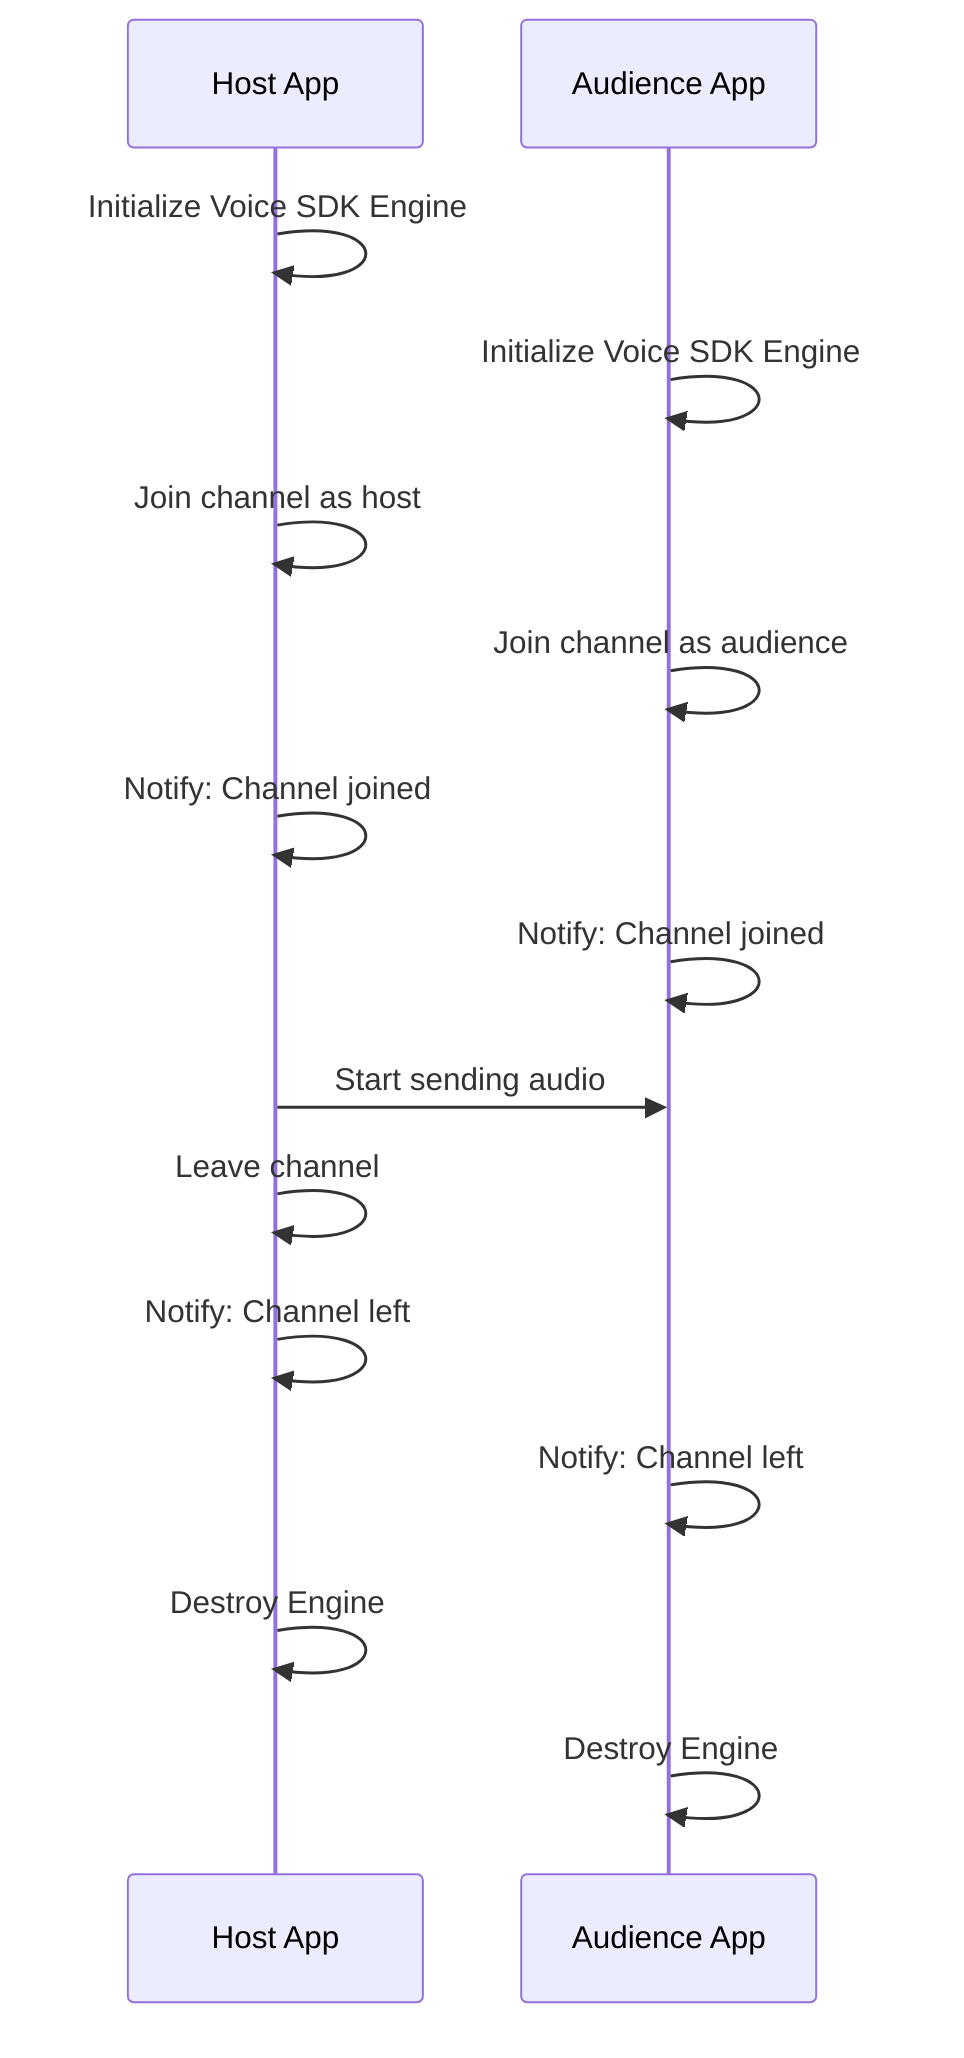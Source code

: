 sequenceDiagram
    participant HostApp as Host App
    participant AudienceApp as Audience App

    %% Initialize the Engine
    HostApp->>HostApp: Initialize Voice SDK Engine
    AudienceApp->>AudienceApp: Initialize Voice SDK Engine

    %% Join Channel
    HostApp->>HostApp: Join channel as host
    AudienceApp->>AudienceApp: Join channel as audience
    HostApp->>HostApp: Notify: Channel joined
    AudienceApp->>AudienceApp: Notify: Channel joined

    %% Start Audio Interaction
    HostApp->>AudienceApp: Start sending audio

    %% End Audio Interaction
    HostApp->>HostApp: Leave channel
    HostApp->>HostApp: Notify: Channel left
    AudienceApp->>AudienceApp: Notify: Channel left
    HostApp->>HostApp: Destroy Engine
    AudienceApp->>AudienceApp: Destroy Engine